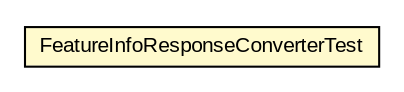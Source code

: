 #!/usr/local/bin/dot
#
# Class diagram 
# Generated by UMLGraph version R5_6-24-gf6e263 (http://www.umlgraph.org/)
#

digraph G {
	edge [fontname="arial",fontsize=10,labelfontname="arial",labelfontsize=10];
	node [fontname="arial",fontsize=10,shape=plaintext];
	nodesep=0.25;
	ranksep=0.5;
	// nl.mineleni.cbsviewer.servlet.wms.FeatureInfoResponseConverterTest
	c899 [label=<<table title="nl.mineleni.cbsviewer.servlet.wms.FeatureInfoResponseConverterTest" border="0" cellborder="1" cellspacing="0" cellpadding="2" port="p" bgcolor="lemonChiffon" href="./FeatureInfoResponseConverterTest.html">
		<tr><td><table border="0" cellspacing="0" cellpadding="1">
<tr><td align="center" balign="center"> FeatureInfoResponseConverterTest </td></tr>
		</table></td></tr>
		</table>>, URL="./FeatureInfoResponseConverterTest.html", fontname="arial", fontcolor="black", fontsize=10.0];
}

